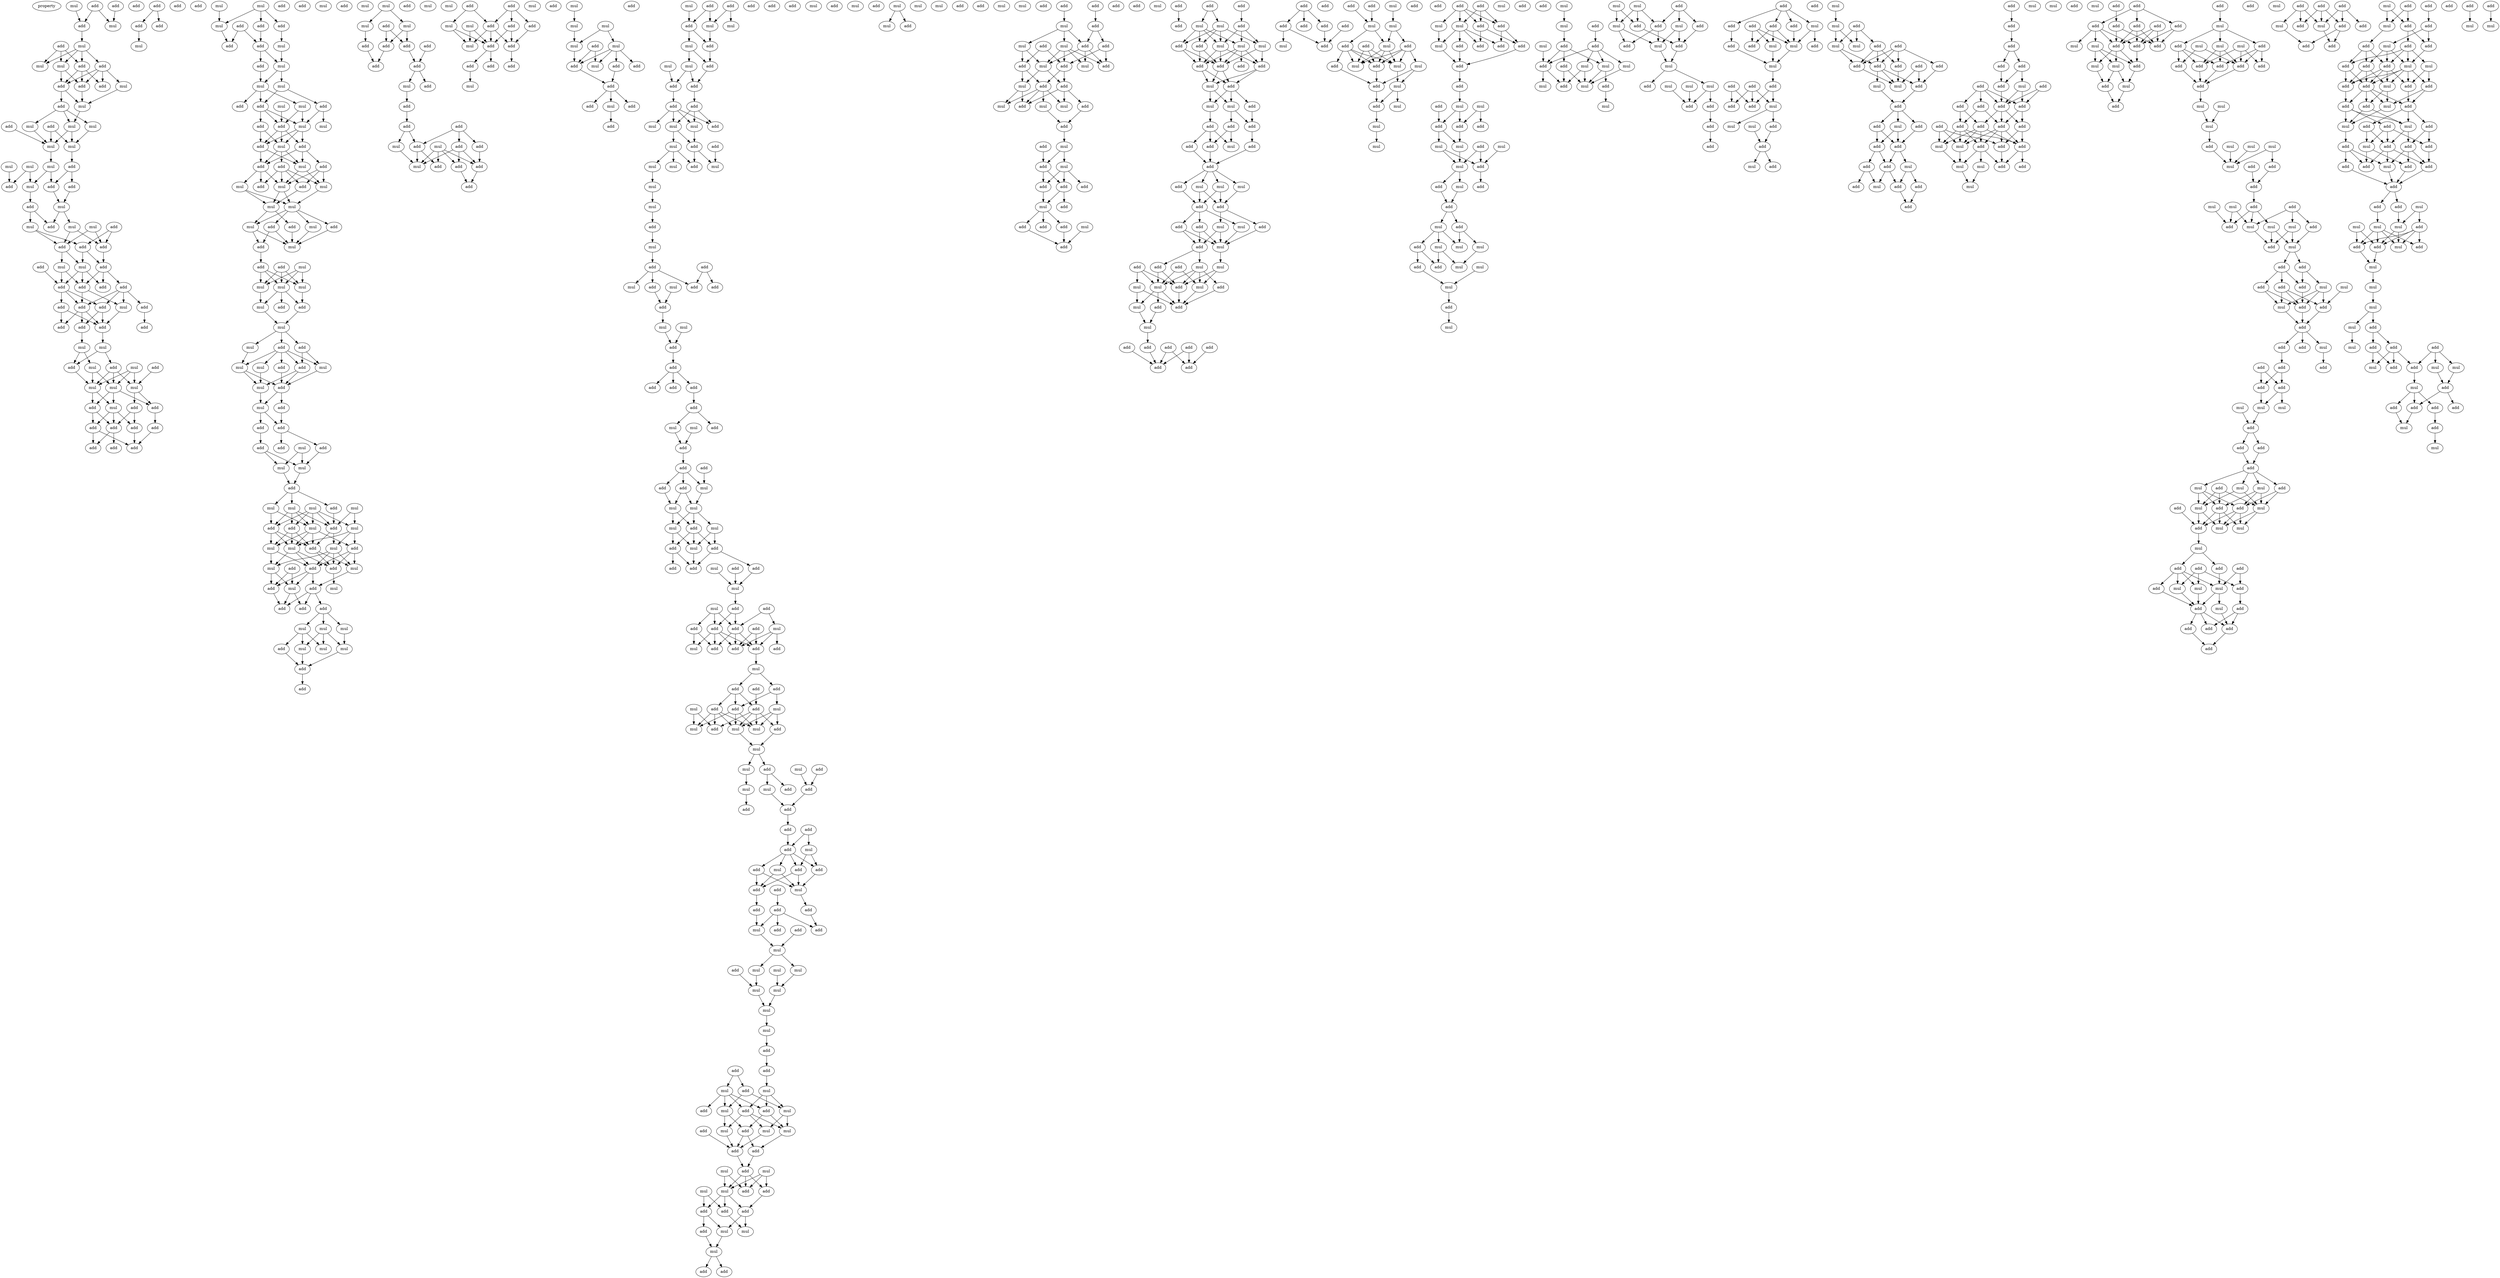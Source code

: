 digraph {
    node [fontcolor=black]
    property [mul=2,lf=1.3]
    0 [ label = mul ];
    1 [ label = add ];
    2 [ label = add ];
    3 [ label = add ];
    4 [ label = mul ];
    5 [ label = add ];
    6 [ label = mul ];
    7 [ label = add ];
    8 [ label = add ];
    9 [ label = mul ];
    10 [ label = mul ];
    11 [ label = add ];
    12 [ label = add ];
    13 [ label = add ];
    14 [ label = mul ];
    15 [ label = add ];
    16 [ label = mul ];
    17 [ label = add ];
    18 [ label = mul ];
    19 [ label = mul ];
    20 [ label = add ];
    21 [ label = mul ];
    22 [ label = mul ];
    23 [ label = mul ];
    24 [ label = add ];
    25 [ label = add ];
    26 [ label = mul ];
    27 [ label = mul ];
    28 [ label = mul ];
    29 [ label = mul ];
    30 [ label = add ];
    31 [ label = add ];
    32 [ label = add ];
    33 [ label = mul ];
    34 [ label = add ];
    35 [ label = mul ];
    36 [ label = mul ];
    37 [ label = mul ];
    38 [ label = add ];
    39 [ label = add ];
    40 [ label = add ];
    41 [ label = add ];
    42 [ label = add ];
    43 [ label = add ];
    44 [ label = mul ];
    45 [ label = add ];
    46 [ label = mul ];
    47 [ label = add ];
    48 [ label = add ];
    49 [ label = add ];
    50 [ label = add ];
    51 [ label = add ];
    52 [ label = add ];
    53 [ label = add ];
    54 [ label = add ];
    55 [ label = mul ];
    56 [ label = add ];
    57 [ label = add ];
    58 [ label = add ];
    59 [ label = add ];
    60 [ label = mul ];
    61 [ label = mul ];
    62 [ label = add ];
    63 [ label = add ];
    64 [ label = mul ];
    65 [ label = add ];
    66 [ label = mul ];
    67 [ label = mul ];
    68 [ label = mul ];
    69 [ label = mul ];
    70 [ label = add ];
    71 [ label = add ];
    72 [ label = mul ];
    73 [ label = add ];
    74 [ label = add ];
    75 [ label = add ];
    76 [ label = add ];
    77 [ label = add ];
    78 [ label = add ];
    79 [ label = add ];
    80 [ label = add ];
    81 [ label = add ];
    82 [ label = add ];
    83 [ label = add ];
    84 [ label = add ];
    85 [ label = add ];
    86 [ label = mul ];
    87 [ label = mul ];
    88 [ label = mul ];
    89 [ label = mul ];
    90 [ label = add ];
    91 [ label = add ];
    92 [ label = add ];
    93 [ label = add ];
    94 [ label = add ];
    95 [ label = mul ];
    96 [ label = add ];
    97 [ label = add ];
    98 [ label = mul ];
    99 [ label = add ];
    100 [ label = mul ];
    101 [ label = mul ];
    102 [ label = mul ];
    103 [ label = add ];
    104 [ label = mul ];
    105 [ label = add ];
    106 [ label = add ];
    107 [ label = mul ];
    108 [ label = mul ];
    109 [ label = add ];
    110 [ label = add ];
    111 [ label = mul ];
    112 [ label = mul ];
    113 [ label = add ];
    114 [ label = add ];
    115 [ label = add ];
    116 [ label = mul ];
    117 [ label = add ];
    118 [ label = add ];
    119 [ label = mul ];
    120 [ label = add ];
    121 [ label = mul ];
    122 [ label = add ];
    123 [ label = mul ];
    124 [ label = mul ];
    125 [ label = mul ];
    126 [ label = add ];
    127 [ label = add ];
    128 [ label = mul ];
    129 [ label = mul ];
    130 [ label = add ];
    131 [ label = add ];
    132 [ label = mul ];
    133 [ label = add ];
    134 [ label = add ];
    135 [ label = mul ];
    136 [ label = mul ];
    137 [ label = mul ];
    138 [ label = mul ];
    139 [ label = add ];
    140 [ label = mul ];
    141 [ label = add ];
    142 [ label = add ];
    143 [ label = mul ];
    144 [ label = mul ];
    145 [ label = add ];
    146 [ label = add ];
    147 [ label = mul ];
    148 [ label = add ];
    149 [ label = mul ];
    150 [ label = add ];
    151 [ label = mul ];
    152 [ label = mul ];
    153 [ label = add ];
    154 [ label = add ];
    155 [ label = mul ];
    156 [ label = add ];
    157 [ label = add ];
    158 [ label = add ];
    159 [ label = mul ];
    160 [ label = add ];
    161 [ label = add ];
    162 [ label = mul ];
    163 [ label = mul ];
    164 [ label = add ];
    165 [ label = mul ];
    166 [ label = mul ];
    167 [ label = mul ];
    168 [ label = mul ];
    169 [ label = add ];
    170 [ label = add ];
    171 [ label = mul ];
    172 [ label = add ];
    173 [ label = add ];
    174 [ label = mul ];
    175 [ label = add ];
    176 [ label = add ];
    177 [ label = mul ];
    178 [ label = mul ];
    179 [ label = mul ];
    180 [ label = add ];
    181 [ label = mul ];
    182 [ label = mul ];
    183 [ label = add ];
    184 [ label = add ];
    185 [ label = mul ];
    186 [ label = add ];
    187 [ label = mul ];
    188 [ label = add ];
    189 [ label = add ];
    190 [ label = add ];
    191 [ label = add ];
    192 [ label = mul ];
    193 [ label = mul ];
    194 [ label = mul ];
    195 [ label = mul ];
    196 [ label = mul ];
    197 [ label = mul ];
    198 [ label = add ];
    199 [ label = add ];
    200 [ label = mul ];
    201 [ label = add ];
    202 [ label = mul ];
    203 [ label = mul ];
    204 [ label = mul ];
    205 [ label = add ];
    206 [ label = add ];
    207 [ label = add ];
    208 [ label = add ];
    209 [ label = add ];
    210 [ label = add ];
    211 [ label = add ];
    212 [ label = mul ];
    213 [ label = add ];
    214 [ label = add ];
    215 [ label = add ];
    216 [ label = add ];
    217 [ label = add ];
    218 [ label = mul ];
    219 [ label = add ];
    220 [ label = add ];
    221 [ label = mul ];
    222 [ label = add ];
    223 [ label = mul ];
    224 [ label = add ];
    225 [ label = add ];
    226 [ label = add ];
    227 [ label = add ];
    228 [ label = mul ];
    229 [ label = mul ];
    230 [ label = add ];
    231 [ label = add ];
    232 [ label = mul ];
    233 [ label = mul ];
    234 [ label = add ];
    235 [ label = add ];
    236 [ label = add ];
    237 [ label = add ];
    238 [ label = mul ];
    239 [ label = add ];
    240 [ label = add ];
    241 [ label = add ];
    242 [ label = add ];
    243 [ label = mul ];
    244 [ label = mul ];
    245 [ label = add ];
    246 [ label = mul ];
    247 [ label = mul ];
    248 [ label = mul ];
    249 [ label = add ];
    250 [ label = add ];
    251 [ label = mul ];
    252 [ label = mul ];
    253 [ label = add ];
    254 [ label = mul ];
    255 [ label = add ];
    256 [ label = add ];
    257 [ label = add ];
    258 [ label = add ];
    259 [ label = mul ];
    260 [ label = add ];
    261 [ label = add ];
    262 [ label = add ];
    263 [ label = add ];
    264 [ label = mul ];
    265 [ label = mul ];
    266 [ label = add ];
    267 [ label = mul ];
    268 [ label = add ];
    269 [ label = mul ];
    270 [ label = mul ];
    271 [ label = mul ];
    272 [ label = add ];
    273 [ label = add ];
    274 [ label = add ];
    275 [ label = add ];
    276 [ label = add ];
    277 [ label = add ];
    278 [ label = mul ];
    279 [ label = add ];
    280 [ label = mul ];
    281 [ label = add ];
    282 [ label = mul ];
    283 [ label = add ];
    284 [ label = add ];
    285 [ label = mul ];
    286 [ label = mul ];
    287 [ label = add ];
    288 [ label = mul ];
    289 [ label = mul ];
    290 [ label = add ];
    291 [ label = mul ];
    292 [ label = mul ];
    293 [ label = mul ];
    294 [ label = add ];
    295 [ label = add ];
    296 [ label = mul ];
    297 [ label = add ];
    298 [ label = add ];
    299 [ label = add ];
    300 [ label = mul ];
    301 [ label = add ];
    302 [ label = add ];
    303 [ label = mul ];
    304 [ label = add ];
    305 [ label = mul ];
    306 [ label = mul ];
    307 [ label = add ];
    308 [ label = add ];
    309 [ label = add ];
    310 [ label = mul ];
    311 [ label = add ];
    312 [ label = add ];
    313 [ label = add ];
    314 [ label = add ];
    315 [ label = mul ];
    316 [ label = mul ];
    317 [ label = add ];
    318 [ label = mul ];
    319 [ label = add ];
    320 [ label = add ];
    321 [ label = add ];
    322 [ label = mul ];
    323 [ label = add ];
    324 [ label = add ];
    325 [ label = add ];
    326 [ label = mul ];
    327 [ label = mul ];
    328 [ label = mul ];
    329 [ label = mul ];
    330 [ label = add ];
    331 [ label = mul ];
    332 [ label = add ];
    333 [ label = mul ];
    334 [ label = add ];
    335 [ label = mul ];
    336 [ label = add ];
    337 [ label = add ];
    338 [ label = add ];
    339 [ label = add ];
    340 [ label = mul ];
    341 [ label = mul ];
    342 [ label = add ];
    343 [ label = add ];
    344 [ label = add ];
    345 [ label = add ];
    346 [ label = add ];
    347 [ label = add ];
    348 [ label = mul ];
    349 [ label = mul ];
    350 [ label = add ];
    351 [ label = add ];
    352 [ label = add ];
    353 [ label = add ];
    354 [ label = mul ];
    355 [ label = add ];
    356 [ label = add ];
    357 [ label = mul ];
    358 [ label = add ];
    359 [ label = mul ];
    360 [ label = add ];
    361 [ label = add ];
    362 [ label = add ];
    363 [ label = mul ];
    364 [ label = mul ];
    365 [ label = add ];
    366 [ label = add ];
    367 [ label = mul ];
    368 [ label = mul ];
    369 [ label = mul ];
    370 [ label = mul ];
    371 [ label = mul ];
    372 [ label = add ];
    373 [ label = add ];
    374 [ label = mul ];
    375 [ label = mul ];
    376 [ label = add ];
    377 [ label = add ];
    378 [ label = add ];
    379 [ label = add ];
    380 [ label = add ];
    381 [ label = mul ];
    382 [ label = add ];
    383 [ label = add ];
    384 [ label = mul ];
    385 [ label = mul ];
    386 [ label = add ];
    387 [ label = add ];
    388 [ label = add ];
    389 [ label = add ];
    390 [ label = add ];
    391 [ label = mul ];
    392 [ label = add ];
    393 [ label = add ];
    394 [ label = add ];
    395 [ label = add ];
    396 [ label = add ];
    397 [ label = add ];
    398 [ label = add ];
    399 [ label = mul ];
    400 [ label = mul ];
    401 [ label = add ];
    402 [ label = mul ];
    403 [ label = mul ];
    404 [ label = mul ];
    405 [ label = add ];
    406 [ label = mul ];
    407 [ label = mul ];
    408 [ label = mul ];
    409 [ label = mul ];
    410 [ label = mul ];
    411 [ label = mul ];
    412 [ label = add ];
    413 [ label = add ];
    414 [ label = add ];
    415 [ label = add ];
    416 [ label = mul ];
    417 [ label = mul ];
    418 [ label = mul ];
    419 [ label = add ];
    420 [ label = add ];
    421 [ label = mul ];
    422 [ label = add ];
    423 [ label = add ];
    424 [ label = mul ];
    425 [ label = mul ];
    426 [ label = add ];
    427 [ label = mul ];
    428 [ label = add ];
    429 [ label = add ];
    430 [ label = mul ];
    431 [ label = add ];
    432 [ label = mul ];
    433 [ label = add ];
    434 [ label = mul ];
    435 [ label = add ];
    436 [ label = mul ];
    437 [ label = add ];
    438 [ label = add ];
    439 [ label = add ];
    440 [ label = add ];
    441 [ label = mul ];
    442 [ label = mul ];
    443 [ label = add ];
    444 [ label = mul ];
    445 [ label = add ];
    446 [ label = add ];
    447 [ label = add ];
    448 [ label = add ];
    449 [ label = mul ];
    450 [ label = add ];
    451 [ label = mul ];
    452 [ label = add ];
    453 [ label = add ];
    454 [ label = mul ];
    455 [ label = add ];
    456 [ label = mul ];
    457 [ label = add ];
    458 [ label = add ];
    459 [ label = add ];
    460 [ label = mul ];
    461 [ label = add ];
    462 [ label = mul ];
    463 [ label = add ];
    464 [ label = add ];
    465 [ label = mul ];
    466 [ label = mul ];
    467 [ label = mul ];
    468 [ label = add ];
    469 [ label = add ];
    470 [ label = mul ];
    471 [ label = add ];
    472 [ label = add ];
    473 [ label = add ];
    474 [ label = mul ];
    475 [ label = add ];
    476 [ label = mul ];
    477 [ label = add ];
    478 [ label = add ];
    479 [ label = add ];
    480 [ label = mul ];
    481 [ label = add ];
    482 [ label = add ];
    483 [ label = add ];
    484 [ label = mul ];
    485 [ label = add ];
    486 [ label = add ];
    487 [ label = add ];
    488 [ label = add ];
    489 [ label = add ];
    490 [ label = add ];
    491 [ label = mul ];
    492 [ label = add ];
    493 [ label = mul ];
    494 [ label = mul ];
    495 [ label = add ];
    496 [ label = mul ];
    497 [ label = mul ];
    498 [ label = add ];
    499 [ label = add ];
    500 [ label = add ];
    501 [ label = add ];
    502 [ label = add ];
    503 [ label = mul ];
    504 [ label = add ];
    505 [ label = mul ];
    506 [ label = add ];
    507 [ label = mul ];
    508 [ label = add ];
    509 [ label = add ];
    510 [ label = add ];
    511 [ label = add ];
    512 [ label = add ];
    513 [ label = mul ];
    514 [ label = add ];
    515 [ label = add ];
    516 [ label = mul ];
    517 [ label = mul ];
    518 [ label = mul ];
    519 [ label = add ];
    520 [ label = add ];
    521 [ label = add ];
    522 [ label = mul ];
    523 [ label = add ];
    524 [ label = add ];
    525 [ label = mul ];
    526 [ label = add ];
    527 [ label = mul ];
    528 [ label = add ];
    529 [ label = mul ];
    530 [ label = add ];
    531 [ label = mul ];
    532 [ label = add ];
    533 [ label = add ];
    534 [ label = add ];
    535 [ label = add ];
    536 [ label = mul ];
    537 [ label = mul ];
    538 [ label = mul ];
    539 [ label = add ];
    540 [ label = add ];
    541 [ label = mul ];
    542 [ label = mul ];
    543 [ label = add ];
    544 [ label = add ];
    545 [ label = add ];
    546 [ label = add ];
    547 [ label = add ];
    548 [ label = add ];
    549 [ label = add ];
    550 [ label = add ];
    551 [ label = add ];
    552 [ label = add ];
    553 [ label = add ];
    554 [ label = add ];
    555 [ label = add ];
    556 [ label = mul ];
    557 [ label = add ];
    558 [ label = add ];
    559 [ label = mul ];
    560 [ label = add ];
    561 [ label = mul ];
    562 [ label = mul ];
    563 [ label = add ];
    564 [ label = add ];
    565 [ label = mul ];
    566 [ label = add ];
    567 [ label = add ];
    568 [ label = mul ];
    569 [ label = add ];
    570 [ label = mul ];
    571 [ label = mul ];
    572 [ label = add ];
    573 [ label = mul ];
    574 [ label = mul ];
    575 [ label = add ];
    576 [ label = add ];
    577 [ label = add ];
    578 [ label = mul ];
    579 [ label = add ];
    580 [ label = add ];
    581 [ label = mul ];
    582 [ label = add ];
    583 [ label = mul ];
    584 [ label = mul ];
    585 [ label = add ];
    586 [ label = add ];
    587 [ label = mul ];
    588 [ label = add ];
    589 [ label = add ];
    590 [ label = add ];
    591 [ label = add ];
    592 [ label = add ];
    593 [ label = mul ];
    594 [ label = mul ];
    595 [ label = add ];
    596 [ label = add ];
    597 [ label = add ];
    598 [ label = add ];
    599 [ label = add ];
    600 [ label = mul ];
    601 [ label = mul ];
    602 [ label = mul ];
    603 [ label = add ];
    604 [ label = mul ];
    605 [ label = add ];
    606 [ label = mul ];
    607 [ label = mul ];
    608 [ label = add ];
    609 [ label = add ];
    610 [ label = add ];
    611 [ label = add ];
    612 [ label = add ];
    613 [ label = mul ];
    614 [ label = mul ];
    615 [ label = add ];
    616 [ label = mul ];
    617 [ label = mul ];
    618 [ label = add ];
    619 [ label = add ];
    620 [ label = mul ];
    621 [ label = mul ];
    622 [ label = mul ];
    623 [ label = add ];
    624 [ label = mul ];
    625 [ label = mul ];
    626 [ label = mul ];
    627 [ label = add ];
    628 [ label = add ];
    629 [ label = add ];
    630 [ label = mul ];
    631 [ label = add ];
    632 [ label = mul ];
    633 [ label = add ];
    634 [ label = mul ];
    635 [ label = mul ];
    636 [ label = mul ];
    637 [ label = add ];
    638 [ label = add ];
    639 [ label = mul ];
    640 [ label = mul ];
    641 [ label = mul ];
    642 [ label = add ];
    643 [ label = mul ];
    644 [ label = mul ];
    645 [ label = mul ];
    646 [ label = add ];
    647 [ label = add ];
    648 [ label = add ];
    649 [ label = mul ];
    650 [ label = add ];
    651 [ label = add ];
    652 [ label = mul ];
    653 [ label = add ];
    654 [ label = mul ];
    655 [ label = mul ];
    656 [ label = mul ];
    657 [ label = add ];
    658 [ label = add ];
    659 [ label = add ];
    660 [ label = add ];
    661 [ label = add ];
    662 [ label = add ];
    663 [ label = add ];
    664 [ label = add ];
    665 [ label = mul ];
    666 [ label = add ];
    667 [ label = mul ];
    668 [ label = add ];
    669 [ label = add ];
    670 [ label = add ];
    671 [ label = mul ];
    672 [ label = mul ];
    673 [ label = add ];
    674 [ label = add ];
    675 [ label = add ];
    676 [ label = add ];
    677 [ label = add ];
    678 [ label = add ];
    679 [ label = mul ];
    680 [ label = mul ];
    681 [ label = mul ];
    682 [ label = add ];
    683 [ label = add ];
    684 [ label = mul ];
    685 [ label = mul ];
    686 [ label = add ];
    687 [ label = mul ];
    688 [ label = add ];
    689 [ label = mul ];
    690 [ label = add ];
    691 [ label = mul ];
    692 [ label = add ];
    693 [ label = add ];
    694 [ label = add ];
    695 [ label = add ];
    696 [ label = add ];
    697 [ label = add ];
    698 [ label = mul ];
    699 [ label = add ];
    700 [ label = mul ];
    701 [ label = add ];
    702 [ label = mul ];
    703 [ label = add ];
    704 [ label = add ];
    705 [ label = add ];
    706 [ label = add ];
    707 [ label = add ];
    708 [ label = mul ];
    709 [ label = add ];
    710 [ label = mul ];
    711 [ label = add ];
    712 [ label = add ];
    713 [ label = add ];
    714 [ label = add ];
    715 [ label = add ];
    716 [ label = add ];
    717 [ label = add ];
    718 [ label = add ];
    719 [ label = add ];
    720 [ label = add ];
    721 [ label = add ];
    722 [ label = mul ];
    723 [ label = add ];
    724 [ label = add ];
    725 [ label = add ];
    726 [ label = add ];
    727 [ label = add ];
    728 [ label = add ];
    729 [ label = add ];
    730 [ label = add ];
    731 [ label = add ];
    732 [ label = add ];
    733 [ label = add ];
    734 [ label = mul ];
    735 [ label = mul ];
    736 [ label = add ];
    737 [ label = add ];
    738 [ label = add ];
    739 [ label = add ];
    740 [ label = mul ];
    741 [ label = mul ];
    742 [ label = mul ];
    743 [ label = mul ];
    744 [ label = mul ];
    745 [ label = add ];
    746 [ label = mul ];
    747 [ label = add ];
    748 [ label = add ];
    749 [ label = add ];
    750 [ label = add ];
    751 [ label = add ];
    752 [ label = add ];
    753 [ label = add ];
    754 [ label = mul ];
    755 [ label = mul ];
    756 [ label = add ];
    757 [ label = add ];
    758 [ label = add ];
    759 [ label = mul ];
    760 [ label = add ];
    761 [ label = mul ];
    762 [ label = add ];
    763 [ label = mul ];
    764 [ label = add ];
    765 [ label = add ];
    766 [ label = mul ];
    767 [ label = add ];
    768 [ label = mul ];
    769 [ label = add ];
    770 [ label = mul ];
    771 [ label = mul ];
    772 [ label = add ];
    773 [ label = add ];
    774 [ label = add ];
    775 [ label = add ];
    776 [ label = add ];
    777 [ label = add ];
    778 [ label = mul ];
    779 [ label = mul ];
    780 [ label = mul ];
    781 [ label = add ];
    782 [ label = mul ];
    783 [ label = mul ];
    784 [ label = mul ];
    785 [ label = add ];
    786 [ label = mul ];
    787 [ label = add ];
    788 [ label = add ];
    789 [ label = mul ];
    790 [ label = mul ];
    791 [ label = add ];
    792 [ label = add ];
    793 [ label = mul ];
    794 [ label = add ];
    795 [ label = mul ];
    796 [ label = mul ];
    797 [ label = add ];
    798 [ label = add ];
    799 [ label = mul ];
    800 [ label = add ];
    801 [ label = add ];
    802 [ label = mul ];
    803 [ label = add ];
    804 [ label = add ];
    805 [ label = add ];
    806 [ label = mul ];
    807 [ label = mul ];
    808 [ label = add ];
    809 [ label = add ];
    810 [ label = add ];
    811 [ label = add ];
    812 [ label = add ];
    813 [ label = mul ];
    814 [ label = add ];
    815 [ label = add ];
    816 [ label = add ];
    817 [ label = add ];
    818 [ label = add ];
    819 [ label = add ];
    820 [ label = mul ];
    821 [ label = mul ];
    822 [ label = mul ];
    823 [ label = add ];
    824 [ label = mul ];
    825 [ label = add ];
    826 [ label = add ];
    827 [ label = add ];
    828 [ label = mul ];
    829 [ label = add ];
    830 [ label = mul ];
    831 [ label = add ];
    832 [ label = mul ];
    833 [ label = add ];
    834 [ label = mul ];
    835 [ label = add ];
    836 [ label = add ];
    837 [ label = mul ];
    838 [ label = mul ];
    839 [ label = mul ];
    840 [ label = add ];
    841 [ label = mul ];
    842 [ label = add ];
    843 [ label = add ];
    844 [ label = add ];
    845 [ label = add ];
    846 [ label = mul ];
    847 [ label = add ];
    848 [ label = add ];
    849 [ label = mul ];
    850 [ label = mul ];
    851 [ label = mul ];
    852 [ label = add ];
    853 [ label = add ];
    854 [ label = add ];
    855 [ label = add ];
    856 [ label = add ];
    857 [ label = add ];
    858 [ label = add ];
    859 [ label = add ];
    860 [ label = add ];
    861 [ label = mul ];
    862 [ label = add ];
    863 [ label = mul ];
    864 [ label = add ];
    865 [ label = add ];
    866 [ label = add ];
    867 [ label = add ];
    868 [ label = mul ];
    869 [ label = add ];
    870 [ label = add ];
    871 [ label = mul ];
    872 [ label = add ];
    873 [ label = add ];
    874 [ label = mul ];
    875 [ label = add ];
    876 [ label = add ];
    877 [ label = add ];
    878 [ label = add ];
    879 [ label = mul ];
    880 [ label = add ];
    881 [ label = add ];
    882 [ label = mul ];
    883 [ label = add ];
    884 [ label = add ];
    885 [ label = add ];
    886 [ label = add ];
    887 [ label = mul ];
    888 [ label = add ];
    889 [ label = mul ];
    890 [ label = add ];
    891 [ label = add ];
    892 [ label = mul ];
    893 [ label = add ];
    894 [ label = add ];
    895 [ label = add ];
    896 [ label = mul ];
    897 [ label = add ];
    898 [ label = add ];
    899 [ label = mul ];
    900 [ label = add ];
    901 [ label = add ];
    902 [ label = add ];
    903 [ label = add ];
    904 [ label = add ];
    905 [ label = mul ];
    906 [ label = add ];
    907 [ label = add ];
    908 [ label = add ];
    909 [ label = mul ];
    910 [ label = add ];
    911 [ label = add ];
    912 [ label = mul ];
    913 [ label = mul ];
    914 [ label = add ];
    915 [ label = mul ];
    916 [ label = add ];
    917 [ label = add ];
    918 [ label = mul ];
    919 [ label = add ];
    920 [ label = mul ];
    921 [ label = mul ];
    922 [ label = add ];
    923 [ label = add ];
    924 [ label = mul ];
    925 [ label = mul ];
    926 [ label = mul ];
    927 [ label = mul ];
    928 [ label = add ];
    929 [ label = add ];
    930 [ label = mul ];
    931 [ label = add ];
    932 [ label = add ];
    933 [ label = mul ];
    934 [ label = mul ];
    935 [ label = add ];
    936 [ label = mul ];
    937 [ label = add ];
    938 [ label = add ];
    939 [ label = mul ];
    940 [ label = add ];
    941 [ label = add ];
    942 [ label = add ];
    943 [ label = add ];
    944 [ label = add ];
    945 [ label = mul ];
    946 [ label = mul ];
    0 -> 3 [ name = 0 ];
    1 -> 4 [ name = 1 ];
    2 -> 3 [ name = 2 ];
    2 -> 4 [ name = 3 ];
    3 -> 6 [ name = 4 ];
    5 -> 7 [ name = 5 ];
    5 -> 9 [ name = 6 ];
    5 -> 10 [ name = 7 ];
    6 -> 7 [ name = 8 ];
    6 -> 8 [ name = 9 ];
    6 -> 9 [ name = 10 ];
    6 -> 10 [ name = 11 ];
    7 -> 11 [ name = 12 ];
    7 -> 12 [ name = 13 ];
    7 -> 13 [ name = 14 ];
    8 -> 11 [ name = 15 ];
    8 -> 12 [ name = 16 ];
    8 -> 13 [ name = 17 ];
    8 -> 14 [ name = 18 ];
    10 -> 11 [ name = 19 ];
    10 -> 12 [ name = 20 ];
    11 -> 16 [ name = 21 ];
    12 -> 15 [ name = 22 ];
    12 -> 16 [ name = 23 ];
    14 -> 16 [ name = 24 ];
    15 -> 18 [ name = 25 ];
    15 -> 19 [ name = 26 ];
    15 -> 21 [ name = 27 ];
    16 -> 21 [ name = 28 ];
    17 -> 22 [ name = 29 ];
    17 -> 23 [ name = 30 ];
    18 -> 23 [ name = 31 ];
    19 -> 22 [ name = 32 ];
    20 -> 23 [ name = 33 ];
    21 -> 22 [ name = 34 ];
    21 -> 23 [ name = 35 ];
    22 -> 24 [ name = 36 ];
    23 -> 27 [ name = 37 ];
    24 -> 30 [ name = 38 ];
    24 -> 31 [ name = 39 ];
    26 -> 29 [ name = 40 ];
    26 -> 32 [ name = 41 ];
    27 -> 29 [ name = 42 ];
    27 -> 30 [ name = 43 ];
    28 -> 32 [ name = 44 ];
    29 -> 34 [ name = 45 ];
    30 -> 33 [ name = 46 ];
    31 -> 33 [ name = 47 ];
    33 -> 36 [ name = 48 ];
    33 -> 39 [ name = 49 ];
    34 -> 37 [ name = 50 ];
    34 -> 39 [ name = 51 ];
    35 -> 40 [ name = 52 ];
    35 -> 42 [ name = 53 ];
    36 -> 40 [ name = 54 ];
    36 -> 42 [ name = 55 ];
    37 -> 40 [ name = 56 ];
    37 -> 41 [ name = 57 ];
    38 -> 41 [ name = 58 ];
    38 -> 42 [ name = 59 ];
    40 -> 44 [ name = 60 ];
    40 -> 46 [ name = 61 ];
    41 -> 45 [ name = 62 ];
    41 -> 46 [ name = 63 ];
    42 -> 45 [ name = 64 ];
    43 -> 48 [ name = 65 ];
    44 -> 48 [ name = 66 ];
    44 -> 49 [ name = 67 ];
    45 -> 47 [ name = 68 ];
    45 -> 49 [ name = 69 ];
    45 -> 50 [ name = 70 ];
    46 -> 47 [ name = 71 ];
    46 -> 48 [ name = 72 ];
    46 -> 49 [ name = 73 ];
    48 -> 51 [ name = 74 ];
    48 -> 53 [ name = 75 ];
    48 -> 54 [ name = 76 ];
    49 -> 53 [ name = 77 ];
    49 -> 55 [ name = 78 ];
    50 -> 52 [ name = 79 ];
    50 -> 53 [ name = 80 ];
    50 -> 54 [ name = 81 ];
    50 -> 55 [ name = 82 ];
    51 -> 57 [ name = 83 ];
    51 -> 59 [ name = 84 ];
    52 -> 58 [ name = 85 ];
    53 -> 56 [ name = 86 ];
    53 -> 57 [ name = 87 ];
    53 -> 59 [ name = 88 ];
    54 -> 56 [ name = 89 ];
    54 -> 59 [ name = 90 ];
    55 -> 59 [ name = 91 ];
    56 -> 60 [ name = 92 ];
    59 -> 61 [ name = 93 ];
    60 -> 65 [ name = 94 ];
    60 -> 66 [ name = 95 ];
    61 -> 62 [ name = 96 ];
    61 -> 65 [ name = 97 ];
    62 -> 67 [ name = 98 ];
    62 -> 68 [ name = 99 ];
    62 -> 69 [ name = 100 ];
    63 -> 69 [ name = 101 ];
    64 -> 67 [ name = 102 ];
    64 -> 68 [ name = 103 ];
    64 -> 69 [ name = 104 ];
    65 -> 67 [ name = 105 ];
    66 -> 67 [ name = 106 ];
    66 -> 68 [ name = 107 ];
    67 -> 71 [ name = 108 ];
    67 -> 72 [ name = 109 ];
    68 -> 70 [ name = 110 ];
    68 -> 71 [ name = 111 ];
    68 -> 72 [ name = 112 ];
    69 -> 70 [ name = 113 ];
    69 -> 73 [ name = 114 ];
    70 -> 74 [ name = 115 ];
    71 -> 76 [ name = 116 ];
    71 -> 77 [ name = 117 ];
    72 -> 75 [ name = 118 ];
    72 -> 76 [ name = 119 ];
    72 -> 77 [ name = 120 ];
    73 -> 75 [ name = 121 ];
    73 -> 77 [ name = 122 ];
    74 -> 78 [ name = 123 ];
    75 -> 78 [ name = 124 ];
    76 -> 78 [ name = 125 ];
    76 -> 79 [ name = 126 ];
    77 -> 79 [ name = 127 ];
    77 -> 80 [ name = 128 ];
    81 -> 82 [ name = 129 ];
    81 -> 83 [ name = 130 ];
    82 -> 86 [ name = 131 ];
    87 -> 89 [ name = 132 ];
    87 -> 91 [ name = 133 ];
    87 -> 93 [ name = 134 ];
    88 -> 89 [ name = 135 ];
    89 -> 97 [ name = 136 ];
    90 -> 96 [ name = 137 ];
    90 -> 97 [ name = 138 ];
    91 -> 96 [ name = 139 ];
    93 -> 95 [ name = 140 ];
    95 -> 100 [ name = 141 ];
    96 -> 99 [ name = 142 ];
    96 -> 100 [ name = 143 ];
    99 -> 101 [ name = 144 ];
    100 -> 101 [ name = 145 ];
    100 -> 102 [ name = 146 ];
    101 -> 104 [ name = 147 ];
    101 -> 105 [ name = 148 ];
    101 -> 106 [ name = 149 ];
    102 -> 103 [ name = 150 ];
    102 -> 106 [ name = 151 ];
    103 -> 108 [ name = 152 ];
    103 -> 111 [ name = 153 ];
    104 -> 110 [ name = 154 ];
    104 -> 111 [ name = 155 ];
    106 -> 109 [ name = 156 ];
    106 -> 110 [ name = 157 ];
    106 -> 111 [ name = 158 ];
    107 -> 110 [ name = 159 ];
    109 -> 112 [ name = 160 ];
    109 -> 113 [ name = 161 ];
    110 -> 112 [ name = 162 ];
    110 -> 113 [ name = 163 ];
    110 -> 114 [ name = 164 ];
    111 -> 112 [ name = 165 ];
    111 -> 113 [ name = 166 ];
    111 -> 114 [ name = 167 ];
    112 -> 116 [ name = 168 ];
    112 -> 117 [ name = 169 ];
    112 -> 118 [ name = 170 ];
    113 -> 116 [ name = 171 ];
    113 -> 118 [ name = 172 ];
    114 -> 115 [ name = 173 ];
    114 -> 116 [ name = 174 ];
    114 -> 118 [ name = 175 ];
    115 -> 120 [ name = 176 ];
    115 -> 121 [ name = 177 ];
    115 -> 123 [ name = 178 ];
    116 -> 121 [ name = 179 ];
    116 -> 123 [ name = 180 ];
    117 -> 120 [ name = 181 ];
    117 -> 121 [ name = 182 ];
    117 -> 122 [ name = 183 ];
    117 -> 123 [ name = 184 ];
    118 -> 119 [ name = 185 ];
    118 -> 122 [ name = 186 ];
    118 -> 123 [ name = 187 ];
    119 -> 124 [ name = 188 ];
    119 -> 125 [ name = 189 ];
    120 -> 124 [ name = 190 ];
    121 -> 125 [ name = 191 ];
    123 -> 124 [ name = 192 ];
    123 -> 125 [ name = 193 ];
    124 -> 126 [ name = 194 ];
    124 -> 129 [ name = 195 ];
    125 -> 127 [ name = 196 ];
    125 -> 128 [ name = 197 ];
    125 -> 129 [ name = 198 ];
    125 -> 130 [ name = 199 ];
    126 -> 132 [ name = 200 ];
    127 -> 132 [ name = 201 ];
    128 -> 132 [ name = 202 ];
    129 -> 131 [ name = 203 ];
    129 -> 132 [ name = 204 ];
    130 -> 131 [ name = 205 ];
    130 -> 132 [ name = 206 ];
    131 -> 133 [ name = 207 ];
    133 -> 136 [ name = 208 ];
    133 -> 137 [ name = 209 ];
    133 -> 138 [ name = 210 ];
    134 -> 136 [ name = 211 ];
    134 -> 137 [ name = 212 ];
    134 -> 138 [ name = 213 ];
    135 -> 136 [ name = 214 ];
    135 -> 137 [ name = 215 ];
    135 -> 138 [ name = 216 ];
    136 -> 142 [ name = 217 ];
    137 -> 140 [ name = 218 ];
    138 -> 140 [ name = 219 ];
    138 -> 141 [ name = 220 ];
    138 -> 142 [ name = 221 ];
    140 -> 143 [ name = 222 ];
    142 -> 143 [ name = 223 ];
    143 -> 144 [ name = 224 ];
    143 -> 145 [ name = 225 ];
    143 -> 146 [ name = 226 ];
    144 -> 147 [ name = 227 ];
    145 -> 147 [ name = 228 ];
    145 -> 148 [ name = 229 ];
    145 -> 149 [ name = 230 ];
    145 -> 150 [ name = 231 ];
    145 -> 151 [ name = 232 ];
    146 -> 150 [ name = 233 ];
    146 -> 151 [ name = 234 ];
    147 -> 152 [ name = 235 ];
    147 -> 153 [ name = 236 ];
    148 -> 153 [ name = 237 ];
    149 -> 152 [ name = 238 ];
    150 -> 152 [ name = 239 ];
    150 -> 153 [ name = 240 ];
    151 -> 153 [ name = 241 ];
    152 -> 155 [ name = 242 ];
    153 -> 154 [ name = 243 ];
    153 -> 155 [ name = 244 ];
    154 -> 157 [ name = 245 ];
    155 -> 156 [ name = 246 ];
    155 -> 157 [ name = 247 ];
    156 -> 158 [ name = 248 ];
    157 -> 160 [ name = 249 ];
    157 -> 161 [ name = 250 ];
    158 -> 162 [ name = 251 ];
    158 -> 163 [ name = 252 ];
    159 -> 162 [ name = 253 ];
    159 -> 163 [ name = 254 ];
    161 -> 163 [ name = 255 ];
    162 -> 164 [ name = 256 ];
    163 -> 164 [ name = 257 ];
    164 -> 166 [ name = 258 ];
    164 -> 168 [ name = 259 ];
    164 -> 169 [ name = 260 ];
    165 -> 171 [ name = 261 ];
    165 -> 173 [ name = 262 ];
    166 -> 170 [ name = 263 ];
    166 -> 174 [ name = 264 ];
    167 -> 170 [ name = 265 ];
    167 -> 171 [ name = 266 ];
    167 -> 172 [ name = 267 ];
    167 -> 173 [ name = 268 ];
    167 -> 174 [ name = 269 ];
    168 -> 170 [ name = 270 ];
    168 -> 172 [ name = 271 ];
    168 -> 173 [ name = 272 ];
    168 -> 174 [ name = 273 ];
    169 -> 173 [ name = 274 ];
    170 -> 176 [ name = 275 ];
    170 -> 178 [ name = 276 ];
    170 -> 179 [ name = 277 ];
    171 -> 175 [ name = 278 ];
    171 -> 177 [ name = 279 ];
    171 -> 179 [ name = 280 ];
    172 -> 176 [ name = 281 ];
    172 -> 178 [ name = 282 ];
    172 -> 179 [ name = 283 ];
    173 -> 176 [ name = 284 ];
    173 -> 177 [ name = 285 ];
    174 -> 175 [ name = 286 ];
    174 -> 176 [ name = 287 ];
    174 -> 178 [ name = 288 ];
    174 -> 179 [ name = 289 ];
    175 -> 180 [ name = 290 ];
    175 -> 181 [ name = 291 ];
    175 -> 183 [ name = 292 ];
    176 -> 181 [ name = 293 ];
    176 -> 183 [ name = 294 ];
    177 -> 180 [ name = 295 ];
    177 -> 181 [ name = 296 ];
    177 -> 182 [ name = 297 ];
    177 -> 183 [ name = 298 ];
    178 -> 180 [ name = 299 ];
    178 -> 182 [ name = 300 ];
    179 -> 180 [ name = 301 ];
    179 -> 182 [ name = 302 ];
    179 -> 183 [ name = 303 ];
    180 -> 185 [ name = 304 ];
    180 -> 186 [ name = 305 ];
    180 -> 188 [ name = 306 ];
    181 -> 188 [ name = 307 ];
    182 -> 185 [ name = 308 ];
    182 -> 186 [ name = 309 ];
    183 -> 187 [ name = 310 ];
    184 -> 185 [ name = 311 ];
    184 -> 186 [ name = 312 ];
    185 -> 189 [ name = 313 ];
    185 -> 191 [ name = 314 ];
    186 -> 189 [ name = 315 ];
    188 -> 189 [ name = 316 ];
    188 -> 190 [ name = 317 ];
    188 -> 191 [ name = 318 ];
    190 -> 192 [ name = 319 ];
    190 -> 193 [ name = 320 ];
    190 -> 194 [ name = 321 ];
    192 -> 196 [ name = 322 ];
    192 -> 197 [ name = 323 ];
    192 -> 198 [ name = 324 ];
    193 -> 195 [ name = 325 ];
    193 -> 196 [ name = 326 ];
    193 -> 197 [ name = 327 ];
    194 -> 195 [ name = 328 ];
    195 -> 199 [ name = 329 ];
    196 -> 199 [ name = 330 ];
    198 -> 199 [ name = 331 ];
    199 -> 201 [ name = 332 ];
    202 -> 203 [ name = 333 ];
    202 -> 204 [ name = 334 ];
    203 -> 209 [ name = 335 ];
    204 -> 207 [ name = 336 ];
    204 -> 208 [ name = 337 ];
    205 -> 207 [ name = 338 ];
    205 -> 208 [ name = 339 ];
    206 -> 210 [ name = 340 ];
    207 -> 211 [ name = 341 ];
    208 -> 210 [ name = 342 ];
    209 -> 211 [ name = 343 ];
    210 -> 212 [ name = 344 ];
    210 -> 213 [ name = 345 ];
    212 -> 214 [ name = 346 ];
    214 -> 216 [ name = 347 ];
    216 -> 221 [ name = 348 ];
    216 -> 222 [ name = 349 ];
    217 -> 219 [ name = 350 ];
    217 -> 220 [ name = 351 ];
    217 -> 222 [ name = 352 ];
    218 -> 223 [ name = 353 ];
    218 -> 224 [ name = 354 ];
    218 -> 225 [ name = 355 ];
    218 -> 226 [ name = 356 ];
    219 -> 226 [ name = 357 ];
    220 -> 223 [ name = 358 ];
    220 -> 224 [ name = 359 ];
    220 -> 226 [ name = 360 ];
    221 -> 223 [ name = 361 ];
    222 -> 223 [ name = 362 ];
    222 -> 225 [ name = 363 ];
    224 -> 227 [ name = 364 ];
    226 -> 227 [ name = 365 ];
    230 -> 233 [ name = 366 ];
    230 -> 235 [ name = 367 ];
    231 -> 234 [ name = 368 ];
    231 -> 235 [ name = 369 ];
    231 -> 236 [ name = 370 ];
    232 -> 238 [ name = 371 ];
    232 -> 239 [ name = 372 ];
    233 -> 238 [ name = 373 ];
    233 -> 239 [ name = 374 ];
    234 -> 237 [ name = 375 ];
    234 -> 239 [ name = 376 ];
    235 -> 237 [ name = 377 ];
    235 -> 238 [ name = 378 ];
    235 -> 239 [ name = 379 ];
    236 -> 237 [ name = 380 ];
    237 -> 241 [ name = 381 ];
    239 -> 240 [ name = 382 ];
    239 -> 242 [ name = 383 ];
    242 -> 243 [ name = 384 ];
    246 -> 248 [ name = 385 ];
    247 -> 251 [ name = 386 ];
    247 -> 252 [ name = 387 ];
    248 -> 251 [ name = 388 ];
    250 -> 253 [ name = 389 ];
    250 -> 254 [ name = 390 ];
    251 -> 253 [ name = 391 ];
    252 -> 253 [ name = 392 ];
    252 -> 254 [ name = 393 ];
    252 -> 255 [ name = 394 ];
    252 -> 256 [ name = 395 ];
    253 -> 257 [ name = 396 ];
    255 -> 257 [ name = 397 ];
    257 -> 258 [ name = 398 ];
    257 -> 259 [ name = 399 ];
    257 -> 260 [ name = 400 ];
    259 -> 261 [ name = 401 ];
    262 -> 265 [ name = 402 ];
    262 -> 267 [ name = 403 ];
    263 -> 266 [ name = 404 ];
    263 -> 267 [ name = 405 ];
    264 -> 266 [ name = 406 ];
    266 -> 268 [ name = 407 ];
    266 -> 269 [ name = 408 ];
    267 -> 268 [ name = 409 ];
    268 -> 272 [ name = 410 ];
    269 -> 270 [ name = 411 ];
    269 -> 272 [ name = 412 ];
    270 -> 273 [ name = 413 ];
    270 -> 275 [ name = 414 ];
    271 -> 273 [ name = 415 ];
    272 -> 275 [ name = 416 ];
    273 -> 276 [ name = 417 ];
    275 -> 277 [ name = 418 ];
    276 -> 278 [ name = 419 ];
    276 -> 279 [ name = 420 ];
    276 -> 280 [ name = 421 ];
    276 -> 282 [ name = 422 ];
    277 -> 278 [ name = 423 ];
    277 -> 279 [ name = 424 ];
    277 -> 282 [ name = 425 ];
    278 -> 283 [ name = 426 ];
    278 -> 285 [ name = 427 ];
    282 -> 283 [ name = 428 ];
    283 -> 287 [ name = 429 ];
    283 -> 288 [ name = 430 ];
    284 -> 288 [ name = 431 ];
    285 -> 286 [ name = 432 ];
    285 -> 287 [ name = 433 ];
    285 -> 289 [ name = 434 ];
    286 -> 291 [ name = 435 ];
    291 -> 292 [ name = 436 ];
    292 -> 294 [ name = 437 ];
    294 -> 296 [ name = 438 ];
    296 -> 298 [ name = 439 ];
    297 -> 299 [ name = 440 ];
    297 -> 301 [ name = 441 ];
    298 -> 300 [ name = 442 ];
    298 -> 301 [ name = 443 ];
    298 -> 302 [ name = 444 ];
    302 -> 304 [ name = 445 ];
    303 -> 304 [ name = 446 ];
    304 -> 305 [ name = 447 ];
    305 -> 307 [ name = 448 ];
    306 -> 307 [ name = 449 ];
    307 -> 308 [ name = 450 ];
    308 -> 309 [ name = 451 ];
    308 -> 311 [ name = 452 ];
    308 -> 312 [ name = 453 ];
    312 -> 314 [ name = 454 ];
    314 -> 315 [ name = 455 ];
    314 -> 317 [ name = 456 ];
    315 -> 319 [ name = 457 ];
    316 -> 319 [ name = 458 ];
    318 -> 322 [ name = 459 ];
    318 -> 323 [ name = 460 ];
    319 -> 320 [ name = 461 ];
    320 -> 324 [ name = 462 ];
    320 -> 325 [ name = 463 ];
    320 -> 326 [ name = 464 ];
    321 -> 326 [ name = 465 ];
    324 -> 328 [ name = 466 ];
    325 -> 327 [ name = 467 ];
    325 -> 328 [ name = 468 ];
    326 -> 327 [ name = 469 ];
    327 -> 329 [ name = 470 ];
    327 -> 330 [ name = 471 ];
    327 -> 331 [ name = 472 ];
    328 -> 330 [ name = 473 ];
    328 -> 331 [ name = 474 ];
    329 -> 333 [ name = 475 ];
    329 -> 334 [ name = 476 ];
    330 -> 332 [ name = 477 ];
    330 -> 333 [ name = 478 ];
    330 -> 334 [ name = 479 ];
    331 -> 332 [ name = 480 ];
    331 -> 333 [ name = 481 ];
    332 -> 338 [ name = 482 ];
    332 -> 339 [ name = 483 ];
    333 -> 339 [ name = 484 ];
    334 -> 336 [ name = 485 ];
    334 -> 339 [ name = 486 ];
    335 -> 340 [ name = 487 ];
    336 -> 340 [ name = 488 ];
    337 -> 340 [ name = 489 ];
    340 -> 342 [ name = 490 ];
    341 -> 345 [ name = 491 ];
    341 -> 346 [ name = 492 ];
    341 -> 347 [ name = 493 ];
    342 -> 345 [ name = 494 ];
    342 -> 347 [ name = 495 ];
    343 -> 347 [ name = 496 ];
    343 -> 348 [ name = 497 ];
    344 -> 350 [ name = 498 ];
    344 -> 353 [ name = 499 ];
    345 -> 349 [ name = 500 ];
    345 -> 350 [ name = 501 ];
    345 -> 351 [ name = 502 ];
    345 -> 353 [ name = 503 ];
    346 -> 349 [ name = 504 ];
    346 -> 351 [ name = 505 ];
    347 -> 350 [ name = 506 ];
    347 -> 351 [ name = 507 ];
    347 -> 353 [ name = 508 ];
    348 -> 350 [ name = 509 ];
    348 -> 352 [ name = 510 ];
    348 -> 353 [ name = 511 ];
    353 -> 354 [ name = 512 ];
    354 -> 355 [ name = 513 ];
    354 -> 356 [ name = 514 ];
    355 -> 360 [ name = 515 ];
    355 -> 361 [ name = 516 ];
    355 -> 362 [ name = 517 ];
    356 -> 359 [ name = 518 ];
    356 -> 360 [ name = 519 ];
    358 -> 361 [ name = 520 ];
    359 -> 366 [ name = 521 ];
    359 -> 367 [ name = 522 ];
    359 -> 368 [ name = 523 ];
    360 -> 364 [ name = 524 ];
    360 -> 367 [ name = 525 ];
    360 -> 368 [ name = 526 ];
    361 -> 365 [ name = 527 ];
    361 -> 366 [ name = 528 ];
    361 -> 367 [ name = 529 ];
    361 -> 368 [ name = 530 ];
    362 -> 364 [ name = 531 ];
    362 -> 365 [ name = 532 ];
    362 -> 367 [ name = 533 ];
    362 -> 368 [ name = 534 ];
    363 -> 364 [ name = 535 ];
    363 -> 365 [ name = 536 ];
    366 -> 369 [ name = 537 ];
    367 -> 369 [ name = 538 ];
    369 -> 370 [ name = 539 ];
    369 -> 372 [ name = 540 ];
    370 -> 374 [ name = 541 ];
    371 -> 376 [ name = 542 ];
    372 -> 375 [ name = 543 ];
    372 -> 377 [ name = 544 ];
    373 -> 376 [ name = 545 ];
    374 -> 379 [ name = 546 ];
    375 -> 378 [ name = 547 ];
    376 -> 378 [ name = 548 ];
    378 -> 380 [ name = 549 ];
    380 -> 383 [ name = 550 ];
    382 -> 383 [ name = 551 ];
    382 -> 384 [ name = 552 ];
    383 -> 385 [ name = 553 ];
    383 -> 387 [ name = 554 ];
    383 -> 388 [ name = 555 ];
    383 -> 389 [ name = 556 ];
    384 -> 387 [ name = 557 ];
    384 -> 389 [ name = 558 ];
    385 -> 391 [ name = 559 ];
    385 -> 392 [ name = 560 ];
    387 -> 391 [ name = 561 ];
    388 -> 391 [ name = 562 ];
    388 -> 392 [ name = 563 ];
    389 -> 391 [ name = 564 ];
    389 -> 392 [ name = 565 ];
    390 -> 394 [ name = 566 ];
    391 -> 393 [ name = 567 ];
    392 -> 395 [ name = 568 ];
    393 -> 398 [ name = 569 ];
    394 -> 397 [ name = 570 ];
    394 -> 398 [ name = 571 ];
    394 -> 399 [ name = 572 ];
    395 -> 399 [ name = 573 ];
    396 -> 400 [ name = 574 ];
    399 -> 400 [ name = 575 ];
    400 -> 403 [ name = 576 ];
    400 -> 404 [ name = 577 ];
    401 -> 406 [ name = 578 ];
    402 -> 407 [ name = 579 ];
    403 -> 407 [ name = 580 ];
    404 -> 406 [ name = 581 ];
    406 -> 408 [ name = 582 ];
    407 -> 408 [ name = 583 ];
    408 -> 411 [ name = 584 ];
    411 -> 412 [ name = 585 ];
    412 -> 413 [ name = 586 ];
    413 -> 416 [ name = 587 ];
    414 -> 415 [ name = 588 ];
    414 -> 417 [ name = 589 ];
    415 -> 418 [ name = 590 ];
    415 -> 421 [ name = 591 ];
    416 -> 420 [ name = 592 ];
    416 -> 421 [ name = 593 ];
    416 -> 422 [ name = 594 ];
    417 -> 418 [ name = 595 ];
    417 -> 419 [ name = 596 ];
    417 -> 420 [ name = 597 ];
    417 -> 422 [ name = 598 ];
    418 -> 423 [ name = 599 ];
    418 -> 424 [ name = 600 ];
    420 -> 424 [ name = 601 ];
    420 -> 425 [ name = 602 ];
    420 -> 427 [ name = 603 ];
    421 -> 425 [ name = 604 ];
    421 -> 427 [ name = 605 ];
    422 -> 423 [ name = 606 ];
    422 -> 427 [ name = 607 ];
    423 -> 428 [ name = 608 ];
    423 -> 429 [ name = 609 ];
    424 -> 428 [ name = 610 ];
    425 -> 428 [ name = 611 ];
    426 -> 428 [ name = 612 ];
    427 -> 429 [ name = 613 ];
    428 -> 431 [ name = 614 ];
    429 -> 431 [ name = 615 ];
    430 -> 435 [ name = 616 ];
    430 -> 436 [ name = 617 ];
    430 -> 437 [ name = 618 ];
    431 -> 435 [ name = 619 ];
    431 -> 436 [ name = 620 ];
    431 -> 437 [ name = 621 ];
    432 -> 435 [ name = 622 ];
    432 -> 436 [ name = 623 ];
    434 -> 439 [ name = 624 ];
    434 -> 440 [ name = 625 ];
    436 -> 438 [ name = 626 ];
    436 -> 439 [ name = 627 ];
    436 -> 440 [ name = 628 ];
    437 -> 438 [ name = 629 ];
    438 -> 441 [ name = 630 ];
    438 -> 442 [ name = 631 ];
    439 -> 441 [ name = 632 ];
    439 -> 443 [ name = 633 ];
    440 -> 442 [ name = 634 ];
    441 -> 444 [ name = 635 ];
    443 -> 444 [ name = 636 ];
    444 -> 445 [ name = 637 ];
    444 -> 446 [ name = 638 ];
    447 -> 450 [ name = 639 ];
    448 -> 449 [ name = 640 ];
    449 -> 451 [ name = 641 ];
    449 -> 452 [ name = 642 ];
    449 -> 454 [ name = 643 ];
    450 -> 452 [ name = 644 ];
    450 -> 455 [ name = 645 ];
    451 -> 456 [ name = 646 ];
    451 -> 458 [ name = 647 ];
    451 -> 459 [ name = 648 ];
    451 -> 460 [ name = 649 ];
    452 -> 456 [ name = 650 ];
    452 -> 459 [ name = 651 ];
    452 -> 460 [ name = 652 ];
    453 -> 457 [ name = 653 ];
    453 -> 458 [ name = 654 ];
    454 -> 457 [ name = 655 ];
    454 -> 460 [ name = 656 ];
    455 -> 458 [ name = 657 ];
    455 -> 459 [ name = 658 ];
    457 -> 461 [ name = 659 ];
    457 -> 462 [ name = 660 ];
    458 -> 461 [ name = 661 ];
    458 -> 463 [ name = 662 ];
    460 -> 462 [ name = 663 ];
    460 -> 463 [ name = 664 ];
    461 -> 464 [ name = 665 ];
    461 -> 465 [ name = 666 ];
    461 -> 466 [ name = 667 ];
    461 -> 467 [ name = 668 ];
    462 -> 464 [ name = 669 ];
    462 -> 467 [ name = 670 ];
    463 -> 464 [ name = 671 ];
    463 -> 465 [ name = 672 ];
    463 -> 468 [ name = 673 ];
    466 -> 469 [ name = 674 ];
    468 -> 469 [ name = 675 ];
    469 -> 470 [ name = 676 ];
    470 -> 475 [ name = 677 ];
    470 -> 476 [ name = 678 ];
    473 -> 475 [ name = 679 ];
    475 -> 477 [ name = 680 ];
    475 -> 478 [ name = 681 ];
    476 -> 477 [ name = 682 ];
    476 -> 478 [ name = 683 ];
    476 -> 479 [ name = 684 ];
    477 -> 480 [ name = 685 ];
    478 -> 480 [ name = 686 ];
    478 -> 481 [ name = 687 ];
    480 -> 482 [ name = 688 ];
    480 -> 485 [ name = 689 ];
    480 -> 486 [ name = 690 ];
    482 -> 488 [ name = 691 ];
    483 -> 487 [ name = 692 ];
    484 -> 488 [ name = 693 ];
    486 -> 488 [ name = 694 ];
    489 -> 492 [ name = 695 ];
    490 -> 491 [ name = 696 ];
    490 -> 493 [ name = 697 ];
    491 -> 495 [ name = 698 ];
    491 -> 496 [ name = 699 ];
    491 -> 497 [ name = 700 ];
    491 -> 498 [ name = 701 ];
    492 -> 494 [ name = 702 ];
    492 -> 496 [ name = 703 ];
    492 -> 497 [ name = 704 ];
    493 -> 494 [ name = 705 ];
    493 -> 495 [ name = 706 ];
    493 -> 496 [ name = 707 ];
    493 -> 498 [ name = 708 ];
    494 -> 499 [ name = 709 ];
    494 -> 500 [ name = 710 ];
    495 -> 500 [ name = 711 ];
    495 -> 501 [ name = 712 ];
    496 -> 499 [ name = 713 ];
    496 -> 500 [ name = 714 ];
    496 -> 501 [ name = 715 ];
    497 -> 499 [ name = 716 ];
    497 -> 500 [ name = 717 ];
    497 -> 501 [ name = 718 ];
    497 -> 502 [ name = 719 ];
    498 -> 500 [ name = 720 ];
    498 -> 501 [ name = 721 ];
    499 -> 503 [ name = 722 ];
    499 -> 504 [ name = 723 ];
    500 -> 503 [ name = 724 ];
    500 -> 504 [ name = 725 ];
    501 -> 503 [ name = 726 ];
    501 -> 504 [ name = 727 ];
    503 -> 505 [ name = 728 ];
    503 -> 507 [ name = 729 ];
    504 -> 505 [ name = 730 ];
    504 -> 506 [ name = 731 ];
    504 -> 507 [ name = 732 ];
    505 -> 509 [ name = 733 ];
    506 -> 508 [ name = 734 ];
    507 -> 508 [ name = 735 ];
    507 -> 510 [ name = 736 ];
    508 -> 514 [ name = 737 ];
    509 -> 511 [ name = 738 ];
    509 -> 512 [ name = 739 ];
    509 -> 513 [ name = 740 ];
    510 -> 512 [ name = 741 ];
    510 -> 513 [ name = 742 ];
    511 -> 515 [ name = 743 ];
    512 -> 515 [ name = 744 ];
    514 -> 515 [ name = 745 ];
    515 -> 516 [ name = 746 ];
    515 -> 517 [ name = 747 ];
    515 -> 518 [ name = 748 ];
    515 -> 519 [ name = 749 ];
    516 -> 520 [ name = 750 ];
    516 -> 521 [ name = 751 ];
    517 -> 520 [ name = 752 ];
    517 -> 521 [ name = 753 ];
    518 -> 520 [ name = 754 ];
    519 -> 521 [ name = 755 ];
    520 -> 525 [ name = 756 ];
    520 -> 526 [ name = 757 ];
    521 -> 522 [ name = 758 ];
    521 -> 523 [ name = 759 ];
    521 -> 524 [ name = 760 ];
    522 -> 527 [ name = 761 ];
    523 -> 527 [ name = 762 ];
    523 -> 528 [ name = 763 ];
    524 -> 527 [ name = 764 ];
    524 -> 528 [ name = 765 ];
    525 -> 527 [ name = 766 ];
    525 -> 528 [ name = 767 ];
    526 -> 527 [ name = 768 ];
    527 -> 531 [ name = 769 ];
    528 -> 529 [ name = 770 ];
    528 -> 532 [ name = 771 ];
    529 -> 534 [ name = 772 ];
    529 -> 535 [ name = 773 ];
    529 -> 536 [ name = 774 ];
    529 -> 538 [ name = 775 ];
    530 -> 534 [ name = 776 ];
    530 -> 537 [ name = 777 ];
    530 -> 538 [ name = 778 ];
    531 -> 534 [ name = 779 ];
    531 -> 536 [ name = 780 ];
    532 -> 534 [ name = 781 ];
    532 -> 538 [ name = 782 ];
    533 -> 536 [ name = 783 ];
    533 -> 538 [ name = 784 ];
    534 -> 539 [ name = 785 ];
    535 -> 539 [ name = 786 ];
    536 -> 539 [ name = 787 ];
    537 -> 539 [ name = 788 ];
    537 -> 541 [ name = 789 ];
    538 -> 539 [ name = 790 ];
    538 -> 540 [ name = 791 ];
    538 -> 541 [ name = 792 ];
    540 -> 542 [ name = 793 ];
    541 -> 542 [ name = 794 ];
    542 -> 546 [ name = 795 ];
    543 -> 548 [ name = 796 ];
    544 -> 548 [ name = 797 ];
    544 -> 549 [ name = 798 ];
    545 -> 548 [ name = 799 ];
    545 -> 549 [ name = 800 ];
    546 -> 549 [ name = 801 ];
    547 -> 549 [ name = 802 ];
    550 -> 551 [ name = 803 ];
    550 -> 553 [ name = 804 ];
    550 -> 554 [ name = 805 ];
    551 -> 555 [ name = 806 ];
    551 -> 556 [ name = 807 ];
    552 -> 555 [ name = 808 ];
    554 -> 555 [ name = 809 ];
    558 -> 561 [ name = 810 ];
    559 -> 562 [ name = 811 ];
    560 -> 561 [ name = 812 ];
    561 -> 564 [ name = 813 ];
    561 -> 565 [ name = 814 ];
    562 -> 565 [ name = 815 ];
    562 -> 566 [ name = 816 ];
    563 -> 568 [ name = 817 ];
    563 -> 569 [ name = 818 ];
    563 -> 570 [ name = 819 ];
    564 -> 567 [ name = 820 ];
    564 -> 568 [ name = 821 ];
    564 -> 569 [ name = 822 ];
    564 -> 570 [ name = 823 ];
    565 -> 568 [ name = 824 ];
    565 -> 569 [ name = 825 ];
    565 -> 570 [ name = 826 ];
    566 -> 568 [ name = 827 ];
    566 -> 569 [ name = 828 ];
    566 -> 570 [ name = 829 ];
    566 -> 571 [ name = 830 ];
    567 -> 572 [ name = 831 ];
    569 -> 572 [ name = 832 ];
    570 -> 573 [ name = 833 ];
    571 -> 572 [ name = 834 ];
    571 -> 573 [ name = 835 ];
    572 -> 577 [ name = 836 ];
    573 -> 574 [ name = 837 ];
    573 -> 577 [ name = 838 ];
    577 -> 578 [ name = 839 ];
    578 -> 581 [ name = 840 ];
    579 -> 582 [ name = 841 ];
    579 -> 584 [ name = 842 ];
    579 -> 585 [ name = 843 ];
    580 -> 582 [ name = 844 ];
    580 -> 583 [ name = 845 ];
    580 -> 584 [ name = 846 ];
    580 -> 585 [ name = 847 ];
    582 -> 588 [ name = 848 ];
    582 -> 589 [ name = 849 ];
    583 -> 587 [ name = 850 ];
    584 -> 586 [ name = 851 ];
    584 -> 587 [ name = 852 ];
    584 -> 588 [ name = 853 ];
    584 -> 590 [ name = 854 ];
    585 -> 586 [ name = 855 ];
    585 -> 589 [ name = 856 ];
    587 -> 591 [ name = 857 ];
    589 -> 591 [ name = 858 ];
    590 -> 591 [ name = 859 ];
    591 -> 592 [ name = 860 ];
    592 -> 593 [ name = 861 ];
    593 -> 596 [ name = 862 ];
    593 -> 597 [ name = 863 ];
    594 -> 597 [ name = 864 ];
    594 -> 598 [ name = 865 ];
    595 -> 596 [ name = 866 ];
    596 -> 600 [ name = 867 ];
    596 -> 601 [ name = 868 ];
    597 -> 600 [ name = 869 ];
    599 -> 603 [ name = 870 ];
    599 -> 604 [ name = 871 ];
    600 -> 604 [ name = 872 ];
    601 -> 603 [ name = 873 ];
    601 -> 604 [ name = 874 ];
    602 -> 603 [ name = 875 ];
    603 -> 605 [ name = 876 ];
    604 -> 606 [ name = 877 ];
    604 -> 609 [ name = 878 ];
    606 -> 610 [ name = 879 ];
    609 -> 610 [ name = 880 ];
    610 -> 612 [ name = 881 ];
    610 -> 613 [ name = 882 ];
    612 -> 616 [ name = 883 ];
    612 -> 617 [ name = 884 ];
    613 -> 614 [ name = 885 ];
    613 -> 615 [ name = 886 ];
    613 -> 617 [ name = 887 ];
    614 -> 619 [ name = 888 ];
    614 -> 620 [ name = 889 ];
    615 -> 618 [ name = 890 ];
    615 -> 619 [ name = 891 ];
    616 -> 620 [ name = 892 ];
    618 -> 622 [ name = 893 ];
    621 -> 622 [ name = 894 ];
    622 -> 623 [ name = 895 ];
    623 -> 625 [ name = 896 ];
    624 -> 626 [ name = 897 ];
    626 -> 628 [ name = 898 ];
    627 -> 629 [ name = 899 ];
    628 -> 631 [ name = 900 ];
    628 -> 633 [ name = 901 ];
    628 -> 635 [ name = 902 ];
    629 -> 632 [ name = 903 ];
    629 -> 633 [ name = 904 ];
    629 -> 634 [ name = 905 ];
    629 -> 635 [ name = 906 ];
    630 -> 633 [ name = 907 ];
    631 -> 637 [ name = 908 ];
    631 -> 639 [ name = 909 ];
    632 -> 639 [ name = 910 ];
    633 -> 636 [ name = 911 ];
    633 -> 637 [ name = 912 ];
    634 -> 637 [ name = 913 ];
    634 -> 639 [ name = 914 ];
    635 -> 638 [ name = 915 ];
    635 -> 639 [ name = 916 ];
    638 -> 640 [ name = 917 ];
    641 -> 644 [ name = 918 ];
    641 -> 646 [ name = 919 ];
    642 -> 645 [ name = 920 ];
    642 -> 647 [ name = 921 ];
    642 -> 648 [ name = 922 ];
    643 -> 644 [ name = 923 ];
    643 -> 646 [ name = 924 ];
    643 -> 648 [ name = 925 ];
    644 -> 649 [ name = 926 ];
    644 -> 651 [ name = 927 ];
    645 -> 649 [ name = 928 ];
    645 -> 650 [ name = 929 ];
    646 -> 650 [ name = 930 ];
    647 -> 650 [ name = 931 ];
    648 -> 649 [ name = 932 ];
    648 -> 651 [ name = 933 ];
    649 -> 652 [ name = 934 ];
    650 -> 652 [ name = 935 ];
    652 -> 653 [ name = 936 ];
    652 -> 655 [ name = 937 ];
    654 -> 657 [ name = 938 ];
    655 -> 657 [ name = 939 ];
    655 -> 658 [ name = 940 ];
    656 -> 657 [ name = 941 ];
    658 -> 659 [ name = 942 ];
    659 -> 660 [ name = 943 ];
    661 -> 662 [ name = 944 ];
    661 -> 663 [ name = 945 ];
    661 -> 664 [ name = 946 ];
    661 -> 665 [ name = 947 ];
    662 -> 667 [ name = 948 ];
    662 -> 668 [ name = 949 ];
    662 -> 671 [ name = 950 ];
    663 -> 669 [ name = 951 ];
    664 -> 671 [ name = 952 ];
    665 -> 670 [ name = 953 ];
    665 -> 671 [ name = 954 ];
    666 -> 667 [ name = 955 ];
    666 -> 668 [ name = 956 ];
    666 -> 671 [ name = 957 ];
    667 -> 672 [ name = 958 ];
    669 -> 672 [ name = 959 ];
    671 -> 672 [ name = 960 ];
    672 -> 674 [ name = 961 ];
    673 -> 677 [ name = 962 ];
    673 -> 678 [ name = 963 ];
    674 -> 678 [ name = 964 ];
    674 -> 679 [ name = 965 ];
    676 -> 677 [ name = 966 ];
    676 -> 678 [ name = 967 ];
    676 -> 679 [ name = 968 ];
    679 -> 680 [ name = 969 ];
    679 -> 682 [ name = 970 ];
    681 -> 683 [ name = 971 ];
    682 -> 683 [ name = 972 ];
    683 -> 685 [ name = 973 ];
    683 -> 686 [ name = 974 ];
    684 -> 687 [ name = 975 ];
    687 -> 689 [ name = 976 ];
    687 -> 691 [ name = 977 ];
    688 -> 689 [ name = 978 ];
    688 -> 691 [ name = 979 ];
    688 -> 692 [ name = 980 ];
    690 -> 694 [ name = 981 ];
    690 -> 695 [ name = 982 ];
    690 -> 696 [ name = 983 ];
    690 -> 697 [ name = 984 ];
    691 -> 696 [ name = 985 ];
    691 -> 697 [ name = 986 ];
    692 -> 695 [ name = 987 ];
    692 -> 696 [ name = 988 ];
    692 -> 697 [ name = 989 ];
    693 -> 699 [ name = 990 ];
    693 -> 700 [ name = 991 ];
    694 -> 699 [ name = 992 ];
    695 -> 700 [ name = 993 ];
    696 -> 700 [ name = 994 ];
    697 -> 698 [ name = 995 ];
    697 -> 699 [ name = 996 ];
    697 -> 700 [ name = 997 ];
    698 -> 701 [ name = 998 ];
    699 -> 701 [ name = 999 ];
    701 -> 702 [ name = 1000 ];
    701 -> 703 [ name = 1001 ];
    701 -> 704 [ name = 1002 ];
    702 -> 705 [ name = 1003 ];
    702 -> 706 [ name = 1004 ];
    703 -> 705 [ name = 1005 ];
    703 -> 706 [ name = 1006 ];
    704 -> 706 [ name = 1007 ];
    705 -> 707 [ name = 1008 ];
    705 -> 709 [ name = 1009 ];
    706 -> 708 [ name = 1010 ];
    706 -> 709 [ name = 1011 ];
    707 -> 710 [ name = 1012 ];
    707 -> 711 [ name = 1013 ];
    708 -> 712 [ name = 1014 ];
    708 -> 713 [ name = 1015 ];
    709 -> 710 [ name = 1016 ];
    709 -> 713 [ name = 1017 ];
    712 -> 715 [ name = 1018 ];
    713 -> 715 [ name = 1019 ];
    714 -> 716 [ name = 1020 ];
    716 -> 717 [ name = 1021 ];
    717 -> 718 [ name = 1022 ];
    717 -> 719 [ name = 1023 ];
    718 -> 720 [ name = 1024 ];
    718 -> 722 [ name = 1025 ];
    719 -> 720 [ name = 1026 ];
    720 -> 725 [ name = 1027 ];
    721 -> 724 [ name = 1028 ];
    721 -> 725 [ name = 1029 ];
    721 -> 726 [ name = 1030 ];
    721 -> 727 [ name = 1031 ];
    722 -> 725 [ name = 1032 ];
    722 -> 727 [ name = 1033 ];
    723 -> 725 [ name = 1034 ];
    723 -> 727 [ name = 1035 ];
    724 -> 728 [ name = 1036 ];
    724 -> 730 [ name = 1037 ];
    725 -> 729 [ name = 1038 ];
    725 -> 730 [ name = 1039 ];
    725 -> 731 [ name = 1040 ];
    726 -> 728 [ name = 1041 ];
    726 -> 731 [ name = 1042 ];
    727 -> 729 [ name = 1043 ];
    727 -> 731 [ name = 1044 ];
    728 -> 733 [ name = 1045 ];
    728 -> 734 [ name = 1046 ];
    728 -> 735 [ name = 1047 ];
    728 -> 736 [ name = 1048 ];
    729 -> 736 [ name = 1049 ];
    729 -> 737 [ name = 1050 ];
    730 -> 733 [ name = 1051 ];
    730 -> 734 [ name = 1052 ];
    730 -> 735 [ name = 1053 ];
    730 -> 736 [ name = 1054 ];
    731 -> 733 [ name = 1055 ];
    731 -> 735 [ name = 1056 ];
    731 -> 736 [ name = 1057 ];
    731 -> 737 [ name = 1058 ];
    732 -> 734 [ name = 1059 ];
    732 -> 735 [ name = 1060 ];
    732 -> 737 [ name = 1061 ];
    733 -> 739 [ name = 1062 ];
    733 -> 740 [ name = 1063 ];
    733 -> 742 [ name = 1064 ];
    734 -> 740 [ name = 1065 ];
    735 -> 740 [ name = 1066 ];
    736 -> 738 [ name = 1067 ];
    736 -> 739 [ name = 1068 ];
    737 -> 739 [ name = 1069 ];
    740 -> 743 [ name = 1070 ];
    742 -> 743 [ name = 1071 ];
    747 -> 750 [ name = 1072 ];
    748 -> 749 [ name = 1073 ];
    748 -> 752 [ name = 1074 ];
    748 -> 753 [ name = 1075 ];
    749 -> 757 [ name = 1076 ];
    749 -> 758 [ name = 1077 ];
    750 -> 756 [ name = 1078 ];
    750 -> 757 [ name = 1079 ];
    751 -> 756 [ name = 1080 ];
    751 -> 757 [ name = 1081 ];
    751 -> 758 [ name = 1082 ];
    752 -> 756 [ name = 1083 ];
    752 -> 757 [ name = 1084 ];
    752 -> 758 [ name = 1085 ];
    753 -> 754 [ name = 1086 ];
    753 -> 755 [ name = 1087 ];
    753 -> 756 [ name = 1088 ];
    753 -> 758 [ name = 1089 ];
    755 -> 759 [ name = 1090 ];
    755 -> 760 [ name = 1091 ];
    755 -> 761 [ name = 1092 ];
    756 -> 759 [ name = 1093 ];
    756 -> 760 [ name = 1094 ];
    756 -> 761 [ name = 1095 ];
    758 -> 760 [ name = 1096 ];
    759 -> 762 [ name = 1097 ];
    760 -> 763 [ name = 1098 ];
    761 -> 762 [ name = 1099 ];
    761 -> 763 [ name = 1100 ];
    762 -> 765 [ name = 1101 ];
    763 -> 765 [ name = 1102 ];
    764 -> 766 [ name = 1103 ];
    766 -> 767 [ name = 1104 ];
    766 -> 769 [ name = 1105 ];
    766 -> 770 [ name = 1106 ];
    767 -> 773 [ name = 1107 ];
    767 -> 774 [ name = 1108 ];
    767 -> 776 [ name = 1109 ];
    768 -> 772 [ name = 1110 ];
    768 -> 776 [ name = 1111 ];
    769 -> 772 [ name = 1112 ];
    769 -> 773 [ name = 1113 ];
    769 -> 775 [ name = 1114 ];
    770 -> 772 [ name = 1115 ];
    770 -> 773 [ name = 1116 ];
    770 -> 774 [ name = 1117 ];
    771 -> 772 [ name = 1118 ];
    771 -> 774 [ name = 1119 ];
    771 -> 775 [ name = 1120 ];
    772 -> 777 [ name = 1121 ];
    773 -> 777 [ name = 1122 ];
    774 -> 777 [ name = 1123 ];
    776 -> 777 [ name = 1124 ];
    777 -> 778 [ name = 1125 ];
    778 -> 780 [ name = 1126 ];
    779 -> 780 [ name = 1127 ];
    780 -> 781 [ name = 1128 ];
    781 -> 786 [ name = 1129 ];
    782 -> 785 [ name = 1130 ];
    782 -> 786 [ name = 1131 ];
    783 -> 786 [ name = 1132 ];
    784 -> 786 [ name = 1133 ];
    785 -> 788 [ name = 1134 ];
    787 -> 788 [ name = 1135 ];
    788 -> 791 [ name = 1136 ];
    789 -> 794 [ name = 1137 ];
    790 -> 793 [ name = 1138 ];
    790 -> 794 [ name = 1139 ];
    791 -> 793 [ name = 1140 ];
    791 -> 794 [ name = 1141 ];
    791 -> 795 [ name = 1142 ];
    792 -> 793 [ name = 1143 ];
    792 -> 796 [ name = 1144 ];
    792 -> 797 [ name = 1145 ];
    793 -> 798 [ name = 1146 ];
    795 -> 798 [ name = 1147 ];
    795 -> 799 [ name = 1148 ];
    796 -> 798 [ name = 1149 ];
    796 -> 799 [ name = 1150 ];
    797 -> 799 [ name = 1151 ];
    799 -> 800 [ name = 1152 ];
    799 -> 801 [ name = 1153 ];
    800 -> 804 [ name = 1154 ];
    800 -> 806 [ name = 1155 ];
    801 -> 803 [ name = 1156 ];
    801 -> 804 [ name = 1157 ];
    801 -> 805 [ name = 1158 ];
    802 -> 808 [ name = 1159 ];
    803 -> 807 [ name = 1160 ];
    803 -> 809 [ name = 1161 ];
    804 -> 809 [ name = 1162 ];
    805 -> 807 [ name = 1163 ];
    805 -> 808 [ name = 1164 ];
    805 -> 809 [ name = 1165 ];
    806 -> 807 [ name = 1166 ];
    806 -> 808 [ name = 1167 ];
    806 -> 809 [ name = 1168 ];
    807 -> 810 [ name = 1169 ];
    808 -> 810 [ name = 1170 ];
    809 -> 810 [ name = 1171 ];
    810 -> 811 [ name = 1172 ];
    810 -> 812 [ name = 1173 ];
    810 -> 813 [ name = 1174 ];
    811 -> 816 [ name = 1175 ];
    813 -> 814 [ name = 1176 ];
    816 -> 818 [ name = 1177 ];
    816 -> 819 [ name = 1178 ];
    817 -> 818 [ name = 1179 ];
    817 -> 819 [ name = 1180 ];
    818 -> 820 [ name = 1181 ];
    818 -> 822 [ name = 1182 ];
    819 -> 820 [ name = 1183 ];
    820 -> 823 [ name = 1184 ];
    821 -> 823 [ name = 1185 ];
    823 -> 825 [ name = 1186 ];
    823 -> 826 [ name = 1187 ];
    825 -> 827 [ name = 1188 ];
    826 -> 827 [ name = 1189 ];
    827 -> 828 [ name = 1190 ];
    827 -> 829 [ name = 1191 ];
    827 -> 830 [ name = 1192 ];
    827 -> 832 [ name = 1193 ];
    828 -> 834 [ name = 1194 ];
    828 -> 835 [ name = 1195 ];
    828 -> 836 [ name = 1196 ];
    829 -> 836 [ name = 1197 ];
    829 -> 837 [ name = 1198 ];
    830 -> 835 [ name = 1199 ];
    830 -> 836 [ name = 1200 ];
    830 -> 837 [ name = 1201 ];
    831 -> 834 [ name = 1202 ];
    831 -> 835 [ name = 1203 ];
    831 -> 837 [ name = 1204 ];
    832 -> 834 [ name = 1205 ];
    832 -> 837 [ name = 1206 ];
    833 -> 840 [ name = 1207 ];
    834 -> 839 [ name = 1208 ];
    834 -> 840 [ name = 1209 ];
    835 -> 838 [ name = 1210 ];
    835 -> 839 [ name = 1211 ];
    835 -> 840 [ name = 1212 ];
    836 -> 838 [ name = 1213 ];
    836 -> 839 [ name = 1214 ];
    836 -> 840 [ name = 1215 ];
    837 -> 838 [ name = 1216 ];
    837 -> 839 [ name = 1217 ];
    840 -> 841 [ name = 1218 ];
    841 -> 843 [ name = 1219 ];
    841 -> 845 [ name = 1220 ];
    842 -> 846 [ name = 1221 ];
    842 -> 848 [ name = 1222 ];
    842 -> 850 [ name = 1223 ];
    843 -> 849 [ name = 1224 ];
    844 -> 848 [ name = 1225 ];
    844 -> 849 [ name = 1226 ];
    845 -> 846 [ name = 1227 ];
    845 -> 847 [ name = 1228 ];
    845 -> 849 [ name = 1229 ];
    845 -> 850 [ name = 1230 ];
    846 -> 853 [ name = 1231 ];
    847 -> 853 [ name = 1232 ];
    848 -> 852 [ name = 1233 ];
    849 -> 851 [ name = 1234 ];
    849 -> 853 [ name = 1235 ];
    850 -> 853 [ name = 1236 ];
    851 -> 856 [ name = 1237 ];
    852 -> 855 [ name = 1238 ];
    852 -> 856 [ name = 1239 ];
    853 -> 854 [ name = 1240 ];
    853 -> 855 [ name = 1241 ];
    853 -> 856 [ name = 1242 ];
    854 -> 857 [ name = 1243 ];
    856 -> 857 [ name = 1244 ];
    858 -> 862 [ name = 1245 ];
    858 -> 863 [ name = 1246 ];
    858 -> 864 [ name = 1247 ];
    859 -> 862 [ name = 1248 ];
    859 -> 863 [ name = 1249 ];
    859 -> 865 [ name = 1250 ];
    860 -> 861 [ name = 1251 ];
    860 -> 863 [ name = 1252 ];
    860 -> 864 [ name = 1253 ];
    861 -> 866 [ name = 1254 ];
    862 -> 866 [ name = 1255 ];
    862 -> 867 [ name = 1256 ];
    863 -> 867 [ name = 1257 ];
    868 -> 871 [ name = 1258 ];
    868 -> 872 [ name = 1259 ];
    869 -> 873 [ name = 1260 ];
    870 -> 871 [ name = 1261 ];
    870 -> 872 [ name = 1262 ];
    871 -> 875 [ name = 1263 ];
    872 -> 876 [ name = 1264 ];
    872 -> 877 [ name = 1265 ];
    873 -> 874 [ name = 1266 ];
    873 -> 876 [ name = 1267 ];
    874 -> 880 [ name = 1268 ];
    874 -> 881 [ name = 1269 ];
    874 -> 882 [ name = 1270 ];
    875 -> 878 [ name = 1271 ];
    875 -> 880 [ name = 1272 ];
    875 -> 881 [ name = 1273 ];
    876 -> 882 [ name = 1274 ];
    877 -> 878 [ name = 1275 ];
    877 -> 879 [ name = 1276 ];
    877 -> 881 [ name = 1277 ];
    877 -> 882 [ name = 1278 ];
    878 -> 883 [ name = 1279 ];
    878 -> 885 [ name = 1280 ];
    879 -> 884 [ name = 1281 ];
    879 -> 886 [ name = 1282 ];
    880 -> 883 [ name = 1283 ];
    880 -> 885 [ name = 1284 ];
    880 -> 887 [ name = 1285 ];
    881 -> 883 [ name = 1286 ];
    881 -> 885 [ name = 1287 ];
    881 -> 886 [ name = 1288 ];
    881 -> 887 [ name = 1289 ];
    882 -> 883 [ name = 1290 ];
    882 -> 884 [ name = 1291 ];
    882 -> 885 [ name = 1292 ];
    882 -> 886 [ name = 1293 ];
    882 -> 887 [ name = 1294 ];
    883 -> 888 [ name = 1295 ];
    884 -> 889 [ name = 1296 ];
    884 -> 890 [ name = 1297 ];
    885 -> 888 [ name = 1298 ];
    885 -> 889 [ name = 1299 ];
    885 -> 890 [ name = 1300 ];
    885 -> 891 [ name = 1301 ];
    886 -> 890 [ name = 1302 ];
    887 -> 889 [ name = 1303 ];
    887 -> 891 [ name = 1304 ];
    888 -> 892 [ name = 1305 ];
    888 -> 893 [ name = 1306 ];
    888 -> 896 [ name = 1307 ];
    889 -> 892 [ name = 1308 ];
    890 -> 894 [ name = 1309 ];
    890 -> 895 [ name = 1310 ];
    890 -> 896 [ name = 1311 ];
    891 -> 892 [ name = 1312 ];
    891 -> 896 [ name = 1313 ];
    892 -> 898 [ name = 1314 ];
    893 -> 899 [ name = 1315 ];
    893 -> 900 [ name = 1316 ];
    893 -> 901 [ name = 1317 ];
    894 -> 899 [ name = 1318 ];
    894 -> 900 [ name = 1319 ];
    895 -> 897 [ name = 1320 ];
    895 -> 901 [ name = 1321 ];
    896 -> 897 [ name = 1322 ];
    896 -> 900 [ name = 1323 ];
    897 -> 902 [ name = 1324 ];
    897 -> 904 [ name = 1325 ];
    897 -> 905 [ name = 1326 ];
    898 -> 903 [ name = 1327 ];
    898 -> 905 [ name = 1328 ];
    898 -> 906 [ name = 1329 ];
    899 -> 902 [ name = 1330 ];
    899 -> 906 [ name = 1331 ];
    900 -> 904 [ name = 1332 ];
    900 -> 905 [ name = 1333 ];
    900 -> 906 [ name = 1334 ];
    901 -> 904 [ name = 1335 ];
    902 -> 907 [ name = 1336 ];
    903 -> 907 [ name = 1337 ];
    904 -> 907 [ name = 1338 ];
    905 -> 907 [ name = 1339 ];
    907 -> 908 [ name = 1340 ];
    907 -> 911 [ name = 1341 ];
    908 -> 913 [ name = 1342 ];
    909 -> 914 [ name = 1343 ];
    909 -> 915 [ name = 1344 ];
    911 -> 915 [ name = 1345 ];
    912 -> 916 [ name = 1346 ];
    912 -> 917 [ name = 1347 ];
    913 -> 916 [ name = 1348 ];
    913 -> 917 [ name = 1349 ];
    913 -> 918 [ name = 1350 ];
    913 -> 919 [ name = 1351 ];
    914 -> 916 [ name = 1352 ];
    914 -> 917 [ name = 1353 ];
    914 -> 918 [ name = 1354 ];
    914 -> 919 [ name = 1355 ];
    915 -> 916 [ name = 1356 ];
    915 -> 918 [ name = 1357 ];
    916 -> 920 [ name = 1358 ];
    917 -> 920 [ name = 1359 ];
    920 -> 921 [ name = 1360 ];
    921 -> 924 [ name = 1361 ];
    922 -> 925 [ name = 1362 ];
    923 -> 927 [ name = 1363 ];
    924 -> 926 [ name = 1364 ];
    924 -> 928 [ name = 1365 ];
    926 -> 930 [ name = 1366 ];
    928 -> 929 [ name = 1367 ];
    928 -> 931 [ name = 1368 ];
    929 -> 933 [ name = 1369 ];
    929 -> 935 [ name = 1370 ];
    929 -> 937 [ name = 1371 ];
    931 -> 933 [ name = 1372 ];
    931 -> 935 [ name = 1373 ];
    932 -> 934 [ name = 1374 ];
    932 -> 936 [ name = 1375 ];
    932 -> 937 [ name = 1376 ];
    934 -> 938 [ name = 1377 ];
    936 -> 938 [ name = 1378 ];
    937 -> 939 [ name = 1379 ];
    938 -> 940 [ name = 1380 ];
    938 -> 941 [ name = 1381 ];
    939 -> 941 [ name = 1382 ];
    939 -> 942 [ name = 1383 ];
    939 -> 943 [ name = 1384 ];
    941 -> 945 [ name = 1385 ];
    942 -> 945 [ name = 1386 ];
    943 -> 944 [ name = 1387 ];
    944 -> 946 [ name = 1388 ];
}
